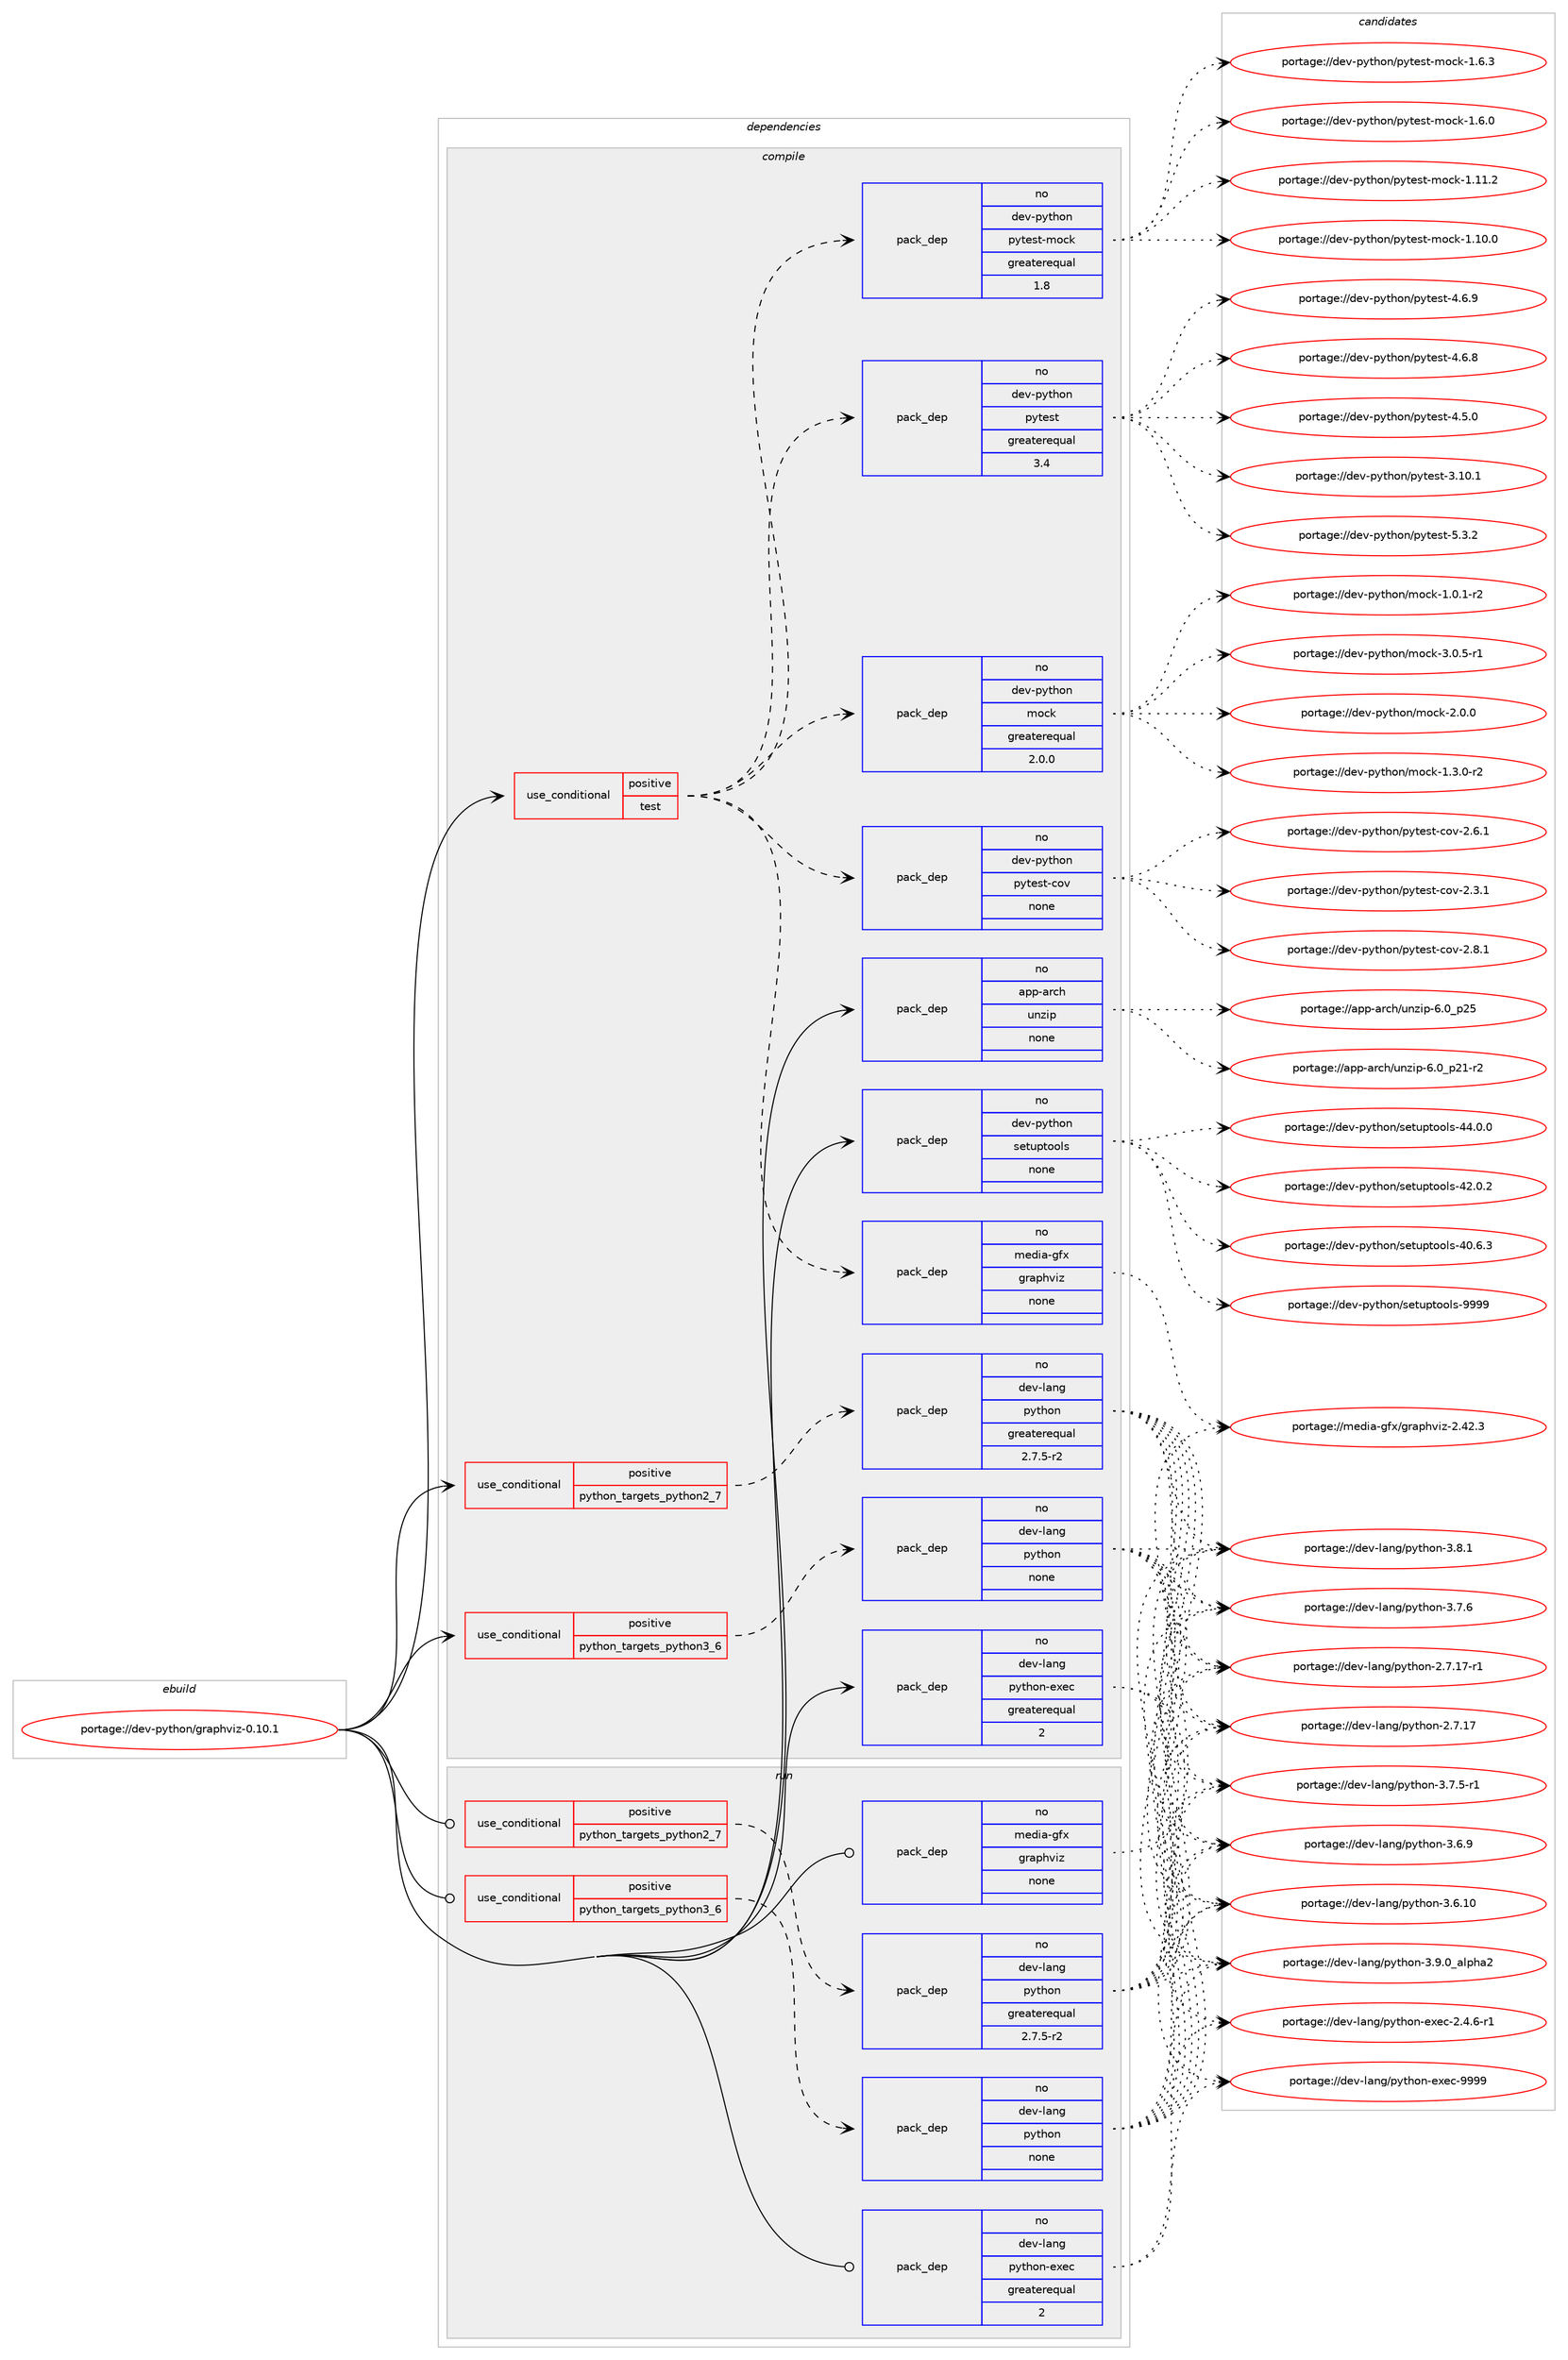 digraph prolog {

# *************
# Graph options
# *************

newrank=true;
concentrate=true;
compound=true;
graph [rankdir=LR,fontname=Helvetica,fontsize=10,ranksep=1.5];#, ranksep=2.5, nodesep=0.2];
edge  [arrowhead=vee];
node  [fontname=Helvetica,fontsize=10];

# **********
# The ebuild
# **********

subgraph cluster_leftcol {
color=gray;
label=<<i>ebuild</i>>;
id [label="portage://dev-python/graphviz-0.10.1", color=red, width=4, href="../dev-python/graphviz-0.10.1.svg"];
}

# ****************
# The dependencies
# ****************

subgraph cluster_midcol {
color=gray;
label=<<i>dependencies</i>>;
subgraph cluster_compile {
fillcolor="#eeeeee";
style=filled;
label=<<i>compile</i>>;
subgraph cond115160 {
dependency458097 [label=<<TABLE BORDER="0" CELLBORDER="1" CELLSPACING="0" CELLPADDING="4"><TR><TD ROWSPAN="3" CELLPADDING="10">use_conditional</TD></TR><TR><TD>positive</TD></TR><TR><TD>python_targets_python2_7</TD></TR></TABLE>>, shape=none, color=red];
subgraph pack337953 {
dependency458098 [label=<<TABLE BORDER="0" CELLBORDER="1" CELLSPACING="0" CELLPADDING="4" WIDTH="220"><TR><TD ROWSPAN="6" CELLPADDING="30">pack_dep</TD></TR><TR><TD WIDTH="110">no</TD></TR><TR><TD>dev-lang</TD></TR><TR><TD>python</TD></TR><TR><TD>greaterequal</TD></TR><TR><TD>2.7.5-r2</TD></TR></TABLE>>, shape=none, color=blue];
}
dependency458097:e -> dependency458098:w [weight=20,style="dashed",arrowhead="vee"];
}
id:e -> dependency458097:w [weight=20,style="solid",arrowhead="vee"];
subgraph cond115161 {
dependency458099 [label=<<TABLE BORDER="0" CELLBORDER="1" CELLSPACING="0" CELLPADDING="4"><TR><TD ROWSPAN="3" CELLPADDING="10">use_conditional</TD></TR><TR><TD>positive</TD></TR><TR><TD>python_targets_python3_6</TD></TR></TABLE>>, shape=none, color=red];
subgraph pack337954 {
dependency458100 [label=<<TABLE BORDER="0" CELLBORDER="1" CELLSPACING="0" CELLPADDING="4" WIDTH="220"><TR><TD ROWSPAN="6" CELLPADDING="30">pack_dep</TD></TR><TR><TD WIDTH="110">no</TD></TR><TR><TD>dev-lang</TD></TR><TR><TD>python</TD></TR><TR><TD>none</TD></TR><TR><TD></TD></TR></TABLE>>, shape=none, color=blue];
}
dependency458099:e -> dependency458100:w [weight=20,style="dashed",arrowhead="vee"];
}
id:e -> dependency458099:w [weight=20,style="solid",arrowhead="vee"];
subgraph cond115162 {
dependency458101 [label=<<TABLE BORDER="0" CELLBORDER="1" CELLSPACING="0" CELLPADDING="4"><TR><TD ROWSPAN="3" CELLPADDING="10">use_conditional</TD></TR><TR><TD>positive</TD></TR><TR><TD>test</TD></TR></TABLE>>, shape=none, color=red];
subgraph pack337955 {
dependency458102 [label=<<TABLE BORDER="0" CELLBORDER="1" CELLSPACING="0" CELLPADDING="4" WIDTH="220"><TR><TD ROWSPAN="6" CELLPADDING="30">pack_dep</TD></TR><TR><TD WIDTH="110">no</TD></TR><TR><TD>media-gfx</TD></TR><TR><TD>graphviz</TD></TR><TR><TD>none</TD></TR><TR><TD></TD></TR></TABLE>>, shape=none, color=blue];
}
dependency458101:e -> dependency458102:w [weight=20,style="dashed",arrowhead="vee"];
subgraph pack337956 {
dependency458103 [label=<<TABLE BORDER="0" CELLBORDER="1" CELLSPACING="0" CELLPADDING="4" WIDTH="220"><TR><TD ROWSPAN="6" CELLPADDING="30">pack_dep</TD></TR><TR><TD WIDTH="110">no</TD></TR><TR><TD>dev-python</TD></TR><TR><TD>mock</TD></TR><TR><TD>greaterequal</TD></TR><TR><TD>2.0.0</TD></TR></TABLE>>, shape=none, color=blue];
}
dependency458101:e -> dependency458103:w [weight=20,style="dashed",arrowhead="vee"];
subgraph pack337957 {
dependency458104 [label=<<TABLE BORDER="0" CELLBORDER="1" CELLSPACING="0" CELLPADDING="4" WIDTH="220"><TR><TD ROWSPAN="6" CELLPADDING="30">pack_dep</TD></TR><TR><TD WIDTH="110">no</TD></TR><TR><TD>dev-python</TD></TR><TR><TD>pytest</TD></TR><TR><TD>greaterequal</TD></TR><TR><TD>3.4</TD></TR></TABLE>>, shape=none, color=blue];
}
dependency458101:e -> dependency458104:w [weight=20,style="dashed",arrowhead="vee"];
subgraph pack337958 {
dependency458105 [label=<<TABLE BORDER="0" CELLBORDER="1" CELLSPACING="0" CELLPADDING="4" WIDTH="220"><TR><TD ROWSPAN="6" CELLPADDING="30">pack_dep</TD></TR><TR><TD WIDTH="110">no</TD></TR><TR><TD>dev-python</TD></TR><TR><TD>pytest-mock</TD></TR><TR><TD>greaterequal</TD></TR><TR><TD>1.8</TD></TR></TABLE>>, shape=none, color=blue];
}
dependency458101:e -> dependency458105:w [weight=20,style="dashed",arrowhead="vee"];
subgraph pack337959 {
dependency458106 [label=<<TABLE BORDER="0" CELLBORDER="1" CELLSPACING="0" CELLPADDING="4" WIDTH="220"><TR><TD ROWSPAN="6" CELLPADDING="30">pack_dep</TD></TR><TR><TD WIDTH="110">no</TD></TR><TR><TD>dev-python</TD></TR><TR><TD>pytest-cov</TD></TR><TR><TD>none</TD></TR><TR><TD></TD></TR></TABLE>>, shape=none, color=blue];
}
dependency458101:e -> dependency458106:w [weight=20,style="dashed",arrowhead="vee"];
}
id:e -> dependency458101:w [weight=20,style="solid",arrowhead="vee"];
subgraph pack337960 {
dependency458107 [label=<<TABLE BORDER="0" CELLBORDER="1" CELLSPACING="0" CELLPADDING="4" WIDTH="220"><TR><TD ROWSPAN="6" CELLPADDING="30">pack_dep</TD></TR><TR><TD WIDTH="110">no</TD></TR><TR><TD>app-arch</TD></TR><TR><TD>unzip</TD></TR><TR><TD>none</TD></TR><TR><TD></TD></TR></TABLE>>, shape=none, color=blue];
}
id:e -> dependency458107:w [weight=20,style="solid",arrowhead="vee"];
subgraph pack337961 {
dependency458108 [label=<<TABLE BORDER="0" CELLBORDER="1" CELLSPACING="0" CELLPADDING="4" WIDTH="220"><TR><TD ROWSPAN="6" CELLPADDING="30">pack_dep</TD></TR><TR><TD WIDTH="110">no</TD></TR><TR><TD>dev-lang</TD></TR><TR><TD>python-exec</TD></TR><TR><TD>greaterequal</TD></TR><TR><TD>2</TD></TR></TABLE>>, shape=none, color=blue];
}
id:e -> dependency458108:w [weight=20,style="solid",arrowhead="vee"];
subgraph pack337962 {
dependency458109 [label=<<TABLE BORDER="0" CELLBORDER="1" CELLSPACING="0" CELLPADDING="4" WIDTH="220"><TR><TD ROWSPAN="6" CELLPADDING="30">pack_dep</TD></TR><TR><TD WIDTH="110">no</TD></TR><TR><TD>dev-python</TD></TR><TR><TD>setuptools</TD></TR><TR><TD>none</TD></TR><TR><TD></TD></TR></TABLE>>, shape=none, color=blue];
}
id:e -> dependency458109:w [weight=20,style="solid",arrowhead="vee"];
}
subgraph cluster_compileandrun {
fillcolor="#eeeeee";
style=filled;
label=<<i>compile and run</i>>;
}
subgraph cluster_run {
fillcolor="#eeeeee";
style=filled;
label=<<i>run</i>>;
subgraph cond115163 {
dependency458110 [label=<<TABLE BORDER="0" CELLBORDER="1" CELLSPACING="0" CELLPADDING="4"><TR><TD ROWSPAN="3" CELLPADDING="10">use_conditional</TD></TR><TR><TD>positive</TD></TR><TR><TD>python_targets_python2_7</TD></TR></TABLE>>, shape=none, color=red];
subgraph pack337963 {
dependency458111 [label=<<TABLE BORDER="0" CELLBORDER="1" CELLSPACING="0" CELLPADDING="4" WIDTH="220"><TR><TD ROWSPAN="6" CELLPADDING="30">pack_dep</TD></TR><TR><TD WIDTH="110">no</TD></TR><TR><TD>dev-lang</TD></TR><TR><TD>python</TD></TR><TR><TD>greaterequal</TD></TR><TR><TD>2.7.5-r2</TD></TR></TABLE>>, shape=none, color=blue];
}
dependency458110:e -> dependency458111:w [weight=20,style="dashed",arrowhead="vee"];
}
id:e -> dependency458110:w [weight=20,style="solid",arrowhead="odot"];
subgraph cond115164 {
dependency458112 [label=<<TABLE BORDER="0" CELLBORDER="1" CELLSPACING="0" CELLPADDING="4"><TR><TD ROWSPAN="3" CELLPADDING="10">use_conditional</TD></TR><TR><TD>positive</TD></TR><TR><TD>python_targets_python3_6</TD></TR></TABLE>>, shape=none, color=red];
subgraph pack337964 {
dependency458113 [label=<<TABLE BORDER="0" CELLBORDER="1" CELLSPACING="0" CELLPADDING="4" WIDTH="220"><TR><TD ROWSPAN="6" CELLPADDING="30">pack_dep</TD></TR><TR><TD WIDTH="110">no</TD></TR><TR><TD>dev-lang</TD></TR><TR><TD>python</TD></TR><TR><TD>none</TD></TR><TR><TD></TD></TR></TABLE>>, shape=none, color=blue];
}
dependency458112:e -> dependency458113:w [weight=20,style="dashed",arrowhead="vee"];
}
id:e -> dependency458112:w [weight=20,style="solid",arrowhead="odot"];
subgraph pack337965 {
dependency458114 [label=<<TABLE BORDER="0" CELLBORDER="1" CELLSPACING="0" CELLPADDING="4" WIDTH="220"><TR><TD ROWSPAN="6" CELLPADDING="30">pack_dep</TD></TR><TR><TD WIDTH="110">no</TD></TR><TR><TD>dev-lang</TD></TR><TR><TD>python-exec</TD></TR><TR><TD>greaterequal</TD></TR><TR><TD>2</TD></TR></TABLE>>, shape=none, color=blue];
}
id:e -> dependency458114:w [weight=20,style="solid",arrowhead="odot"];
subgraph pack337966 {
dependency458115 [label=<<TABLE BORDER="0" CELLBORDER="1" CELLSPACING="0" CELLPADDING="4" WIDTH="220"><TR><TD ROWSPAN="6" CELLPADDING="30">pack_dep</TD></TR><TR><TD WIDTH="110">no</TD></TR><TR><TD>media-gfx</TD></TR><TR><TD>graphviz</TD></TR><TR><TD>none</TD></TR><TR><TD></TD></TR></TABLE>>, shape=none, color=blue];
}
id:e -> dependency458115:w [weight=20,style="solid",arrowhead="odot"];
}
}

# **************
# The candidates
# **************

subgraph cluster_choices {
rank=same;
color=gray;
label=<<i>candidates</i>>;

subgraph choice337953 {
color=black;
nodesep=1;
choice10010111845108971101034711212111610411111045514657464895971081121049750 [label="portage://dev-lang/python-3.9.0_alpha2", color=red, width=4,href="../dev-lang/python-3.9.0_alpha2.svg"];
choice100101118451089711010347112121116104111110455146564649 [label="portage://dev-lang/python-3.8.1", color=red, width=4,href="../dev-lang/python-3.8.1.svg"];
choice100101118451089711010347112121116104111110455146554654 [label="portage://dev-lang/python-3.7.6", color=red, width=4,href="../dev-lang/python-3.7.6.svg"];
choice1001011184510897110103471121211161041111104551465546534511449 [label="portage://dev-lang/python-3.7.5-r1", color=red, width=4,href="../dev-lang/python-3.7.5-r1.svg"];
choice100101118451089711010347112121116104111110455146544657 [label="portage://dev-lang/python-3.6.9", color=red, width=4,href="../dev-lang/python-3.6.9.svg"];
choice10010111845108971101034711212111610411111045514654464948 [label="portage://dev-lang/python-3.6.10", color=red, width=4,href="../dev-lang/python-3.6.10.svg"];
choice100101118451089711010347112121116104111110455046554649554511449 [label="portage://dev-lang/python-2.7.17-r1", color=red, width=4,href="../dev-lang/python-2.7.17-r1.svg"];
choice10010111845108971101034711212111610411111045504655464955 [label="portage://dev-lang/python-2.7.17", color=red, width=4,href="../dev-lang/python-2.7.17.svg"];
dependency458098:e -> choice10010111845108971101034711212111610411111045514657464895971081121049750:w [style=dotted,weight="100"];
dependency458098:e -> choice100101118451089711010347112121116104111110455146564649:w [style=dotted,weight="100"];
dependency458098:e -> choice100101118451089711010347112121116104111110455146554654:w [style=dotted,weight="100"];
dependency458098:e -> choice1001011184510897110103471121211161041111104551465546534511449:w [style=dotted,weight="100"];
dependency458098:e -> choice100101118451089711010347112121116104111110455146544657:w [style=dotted,weight="100"];
dependency458098:e -> choice10010111845108971101034711212111610411111045514654464948:w [style=dotted,weight="100"];
dependency458098:e -> choice100101118451089711010347112121116104111110455046554649554511449:w [style=dotted,weight="100"];
dependency458098:e -> choice10010111845108971101034711212111610411111045504655464955:w [style=dotted,weight="100"];
}
subgraph choice337954 {
color=black;
nodesep=1;
choice10010111845108971101034711212111610411111045514657464895971081121049750 [label="portage://dev-lang/python-3.9.0_alpha2", color=red, width=4,href="../dev-lang/python-3.9.0_alpha2.svg"];
choice100101118451089711010347112121116104111110455146564649 [label="portage://dev-lang/python-3.8.1", color=red, width=4,href="../dev-lang/python-3.8.1.svg"];
choice100101118451089711010347112121116104111110455146554654 [label="portage://dev-lang/python-3.7.6", color=red, width=4,href="../dev-lang/python-3.7.6.svg"];
choice1001011184510897110103471121211161041111104551465546534511449 [label="portage://dev-lang/python-3.7.5-r1", color=red, width=4,href="../dev-lang/python-3.7.5-r1.svg"];
choice100101118451089711010347112121116104111110455146544657 [label="portage://dev-lang/python-3.6.9", color=red, width=4,href="../dev-lang/python-3.6.9.svg"];
choice10010111845108971101034711212111610411111045514654464948 [label="portage://dev-lang/python-3.6.10", color=red, width=4,href="../dev-lang/python-3.6.10.svg"];
choice100101118451089711010347112121116104111110455046554649554511449 [label="portage://dev-lang/python-2.7.17-r1", color=red, width=4,href="../dev-lang/python-2.7.17-r1.svg"];
choice10010111845108971101034711212111610411111045504655464955 [label="portage://dev-lang/python-2.7.17", color=red, width=4,href="../dev-lang/python-2.7.17.svg"];
dependency458100:e -> choice10010111845108971101034711212111610411111045514657464895971081121049750:w [style=dotted,weight="100"];
dependency458100:e -> choice100101118451089711010347112121116104111110455146564649:w [style=dotted,weight="100"];
dependency458100:e -> choice100101118451089711010347112121116104111110455146554654:w [style=dotted,weight="100"];
dependency458100:e -> choice1001011184510897110103471121211161041111104551465546534511449:w [style=dotted,weight="100"];
dependency458100:e -> choice100101118451089711010347112121116104111110455146544657:w [style=dotted,weight="100"];
dependency458100:e -> choice10010111845108971101034711212111610411111045514654464948:w [style=dotted,weight="100"];
dependency458100:e -> choice100101118451089711010347112121116104111110455046554649554511449:w [style=dotted,weight="100"];
dependency458100:e -> choice10010111845108971101034711212111610411111045504655464955:w [style=dotted,weight="100"];
}
subgraph choice337955 {
color=black;
nodesep=1;
choice1091011001059745103102120471031149711210411810512245504652504651 [label="portage://media-gfx/graphviz-2.42.3", color=red, width=4,href="../media-gfx/graphviz-2.42.3.svg"];
dependency458102:e -> choice1091011001059745103102120471031149711210411810512245504652504651:w [style=dotted,weight="100"];
}
subgraph choice337956 {
color=black;
nodesep=1;
choice1001011184511212111610411111047109111991074551464846534511449 [label="portage://dev-python/mock-3.0.5-r1", color=red, width=4,href="../dev-python/mock-3.0.5-r1.svg"];
choice100101118451121211161041111104710911199107455046484648 [label="portage://dev-python/mock-2.0.0", color=red, width=4,href="../dev-python/mock-2.0.0.svg"];
choice1001011184511212111610411111047109111991074549465146484511450 [label="portage://dev-python/mock-1.3.0-r2", color=red, width=4,href="../dev-python/mock-1.3.0-r2.svg"];
choice1001011184511212111610411111047109111991074549464846494511450 [label="portage://dev-python/mock-1.0.1-r2", color=red, width=4,href="../dev-python/mock-1.0.1-r2.svg"];
dependency458103:e -> choice1001011184511212111610411111047109111991074551464846534511449:w [style=dotted,weight="100"];
dependency458103:e -> choice100101118451121211161041111104710911199107455046484648:w [style=dotted,weight="100"];
dependency458103:e -> choice1001011184511212111610411111047109111991074549465146484511450:w [style=dotted,weight="100"];
dependency458103:e -> choice1001011184511212111610411111047109111991074549464846494511450:w [style=dotted,weight="100"];
}
subgraph choice337957 {
color=black;
nodesep=1;
choice1001011184511212111610411111047112121116101115116455346514650 [label="portage://dev-python/pytest-5.3.2", color=red, width=4,href="../dev-python/pytest-5.3.2.svg"];
choice1001011184511212111610411111047112121116101115116455246544657 [label="portage://dev-python/pytest-4.6.9", color=red, width=4,href="../dev-python/pytest-4.6.9.svg"];
choice1001011184511212111610411111047112121116101115116455246544656 [label="portage://dev-python/pytest-4.6.8", color=red, width=4,href="../dev-python/pytest-4.6.8.svg"];
choice1001011184511212111610411111047112121116101115116455246534648 [label="portage://dev-python/pytest-4.5.0", color=red, width=4,href="../dev-python/pytest-4.5.0.svg"];
choice100101118451121211161041111104711212111610111511645514649484649 [label="portage://dev-python/pytest-3.10.1", color=red, width=4,href="../dev-python/pytest-3.10.1.svg"];
dependency458104:e -> choice1001011184511212111610411111047112121116101115116455346514650:w [style=dotted,weight="100"];
dependency458104:e -> choice1001011184511212111610411111047112121116101115116455246544657:w [style=dotted,weight="100"];
dependency458104:e -> choice1001011184511212111610411111047112121116101115116455246544656:w [style=dotted,weight="100"];
dependency458104:e -> choice1001011184511212111610411111047112121116101115116455246534648:w [style=dotted,weight="100"];
dependency458104:e -> choice100101118451121211161041111104711212111610111511645514649484649:w [style=dotted,weight="100"];
}
subgraph choice337958 {
color=black;
nodesep=1;
choice10010111845112121116104111110471121211161011151164510911199107454946544651 [label="portage://dev-python/pytest-mock-1.6.3", color=red, width=4,href="../dev-python/pytest-mock-1.6.3.svg"];
choice10010111845112121116104111110471121211161011151164510911199107454946544648 [label="portage://dev-python/pytest-mock-1.6.0", color=red, width=4,href="../dev-python/pytest-mock-1.6.0.svg"];
choice1001011184511212111610411111047112121116101115116451091119910745494649494650 [label="portage://dev-python/pytest-mock-1.11.2", color=red, width=4,href="../dev-python/pytest-mock-1.11.2.svg"];
choice1001011184511212111610411111047112121116101115116451091119910745494649484648 [label="portage://dev-python/pytest-mock-1.10.0", color=red, width=4,href="../dev-python/pytest-mock-1.10.0.svg"];
dependency458105:e -> choice10010111845112121116104111110471121211161011151164510911199107454946544651:w [style=dotted,weight="100"];
dependency458105:e -> choice10010111845112121116104111110471121211161011151164510911199107454946544648:w [style=dotted,weight="100"];
dependency458105:e -> choice1001011184511212111610411111047112121116101115116451091119910745494649494650:w [style=dotted,weight="100"];
dependency458105:e -> choice1001011184511212111610411111047112121116101115116451091119910745494649484648:w [style=dotted,weight="100"];
}
subgraph choice337959 {
color=black;
nodesep=1;
choice10010111845112121116104111110471121211161011151164599111118455046564649 [label="portage://dev-python/pytest-cov-2.8.1", color=red, width=4,href="../dev-python/pytest-cov-2.8.1.svg"];
choice10010111845112121116104111110471121211161011151164599111118455046544649 [label="portage://dev-python/pytest-cov-2.6.1", color=red, width=4,href="../dev-python/pytest-cov-2.6.1.svg"];
choice10010111845112121116104111110471121211161011151164599111118455046514649 [label="portage://dev-python/pytest-cov-2.3.1", color=red, width=4,href="../dev-python/pytest-cov-2.3.1.svg"];
dependency458106:e -> choice10010111845112121116104111110471121211161011151164599111118455046564649:w [style=dotted,weight="100"];
dependency458106:e -> choice10010111845112121116104111110471121211161011151164599111118455046544649:w [style=dotted,weight="100"];
dependency458106:e -> choice10010111845112121116104111110471121211161011151164599111118455046514649:w [style=dotted,weight="100"];
}
subgraph choice337960 {
color=black;
nodesep=1;
choice971121124597114991044711711012210511245544648951125053 [label="portage://app-arch/unzip-6.0_p25", color=red, width=4,href="../app-arch/unzip-6.0_p25.svg"];
choice9711211245971149910447117110122105112455446489511250494511450 [label="portage://app-arch/unzip-6.0_p21-r2", color=red, width=4,href="../app-arch/unzip-6.0_p21-r2.svg"];
dependency458107:e -> choice971121124597114991044711711012210511245544648951125053:w [style=dotted,weight="100"];
dependency458107:e -> choice9711211245971149910447117110122105112455446489511250494511450:w [style=dotted,weight="100"];
}
subgraph choice337961 {
color=black;
nodesep=1;
choice10010111845108971101034711212111610411111045101120101994557575757 [label="portage://dev-lang/python-exec-9999", color=red, width=4,href="../dev-lang/python-exec-9999.svg"];
choice10010111845108971101034711212111610411111045101120101994550465246544511449 [label="portage://dev-lang/python-exec-2.4.6-r1", color=red, width=4,href="../dev-lang/python-exec-2.4.6-r1.svg"];
dependency458108:e -> choice10010111845108971101034711212111610411111045101120101994557575757:w [style=dotted,weight="100"];
dependency458108:e -> choice10010111845108971101034711212111610411111045101120101994550465246544511449:w [style=dotted,weight="100"];
}
subgraph choice337962 {
color=black;
nodesep=1;
choice10010111845112121116104111110471151011161171121161111111081154557575757 [label="portage://dev-python/setuptools-9999", color=red, width=4,href="../dev-python/setuptools-9999.svg"];
choice100101118451121211161041111104711510111611711211611111110811545525246484648 [label="portage://dev-python/setuptools-44.0.0", color=red, width=4,href="../dev-python/setuptools-44.0.0.svg"];
choice100101118451121211161041111104711510111611711211611111110811545525046484650 [label="portage://dev-python/setuptools-42.0.2", color=red, width=4,href="../dev-python/setuptools-42.0.2.svg"];
choice100101118451121211161041111104711510111611711211611111110811545524846544651 [label="portage://dev-python/setuptools-40.6.3", color=red, width=4,href="../dev-python/setuptools-40.6.3.svg"];
dependency458109:e -> choice10010111845112121116104111110471151011161171121161111111081154557575757:w [style=dotted,weight="100"];
dependency458109:e -> choice100101118451121211161041111104711510111611711211611111110811545525246484648:w [style=dotted,weight="100"];
dependency458109:e -> choice100101118451121211161041111104711510111611711211611111110811545525046484650:w [style=dotted,weight="100"];
dependency458109:e -> choice100101118451121211161041111104711510111611711211611111110811545524846544651:w [style=dotted,weight="100"];
}
subgraph choice337963 {
color=black;
nodesep=1;
choice10010111845108971101034711212111610411111045514657464895971081121049750 [label="portage://dev-lang/python-3.9.0_alpha2", color=red, width=4,href="../dev-lang/python-3.9.0_alpha2.svg"];
choice100101118451089711010347112121116104111110455146564649 [label="portage://dev-lang/python-3.8.1", color=red, width=4,href="../dev-lang/python-3.8.1.svg"];
choice100101118451089711010347112121116104111110455146554654 [label="portage://dev-lang/python-3.7.6", color=red, width=4,href="../dev-lang/python-3.7.6.svg"];
choice1001011184510897110103471121211161041111104551465546534511449 [label="portage://dev-lang/python-3.7.5-r1", color=red, width=4,href="../dev-lang/python-3.7.5-r1.svg"];
choice100101118451089711010347112121116104111110455146544657 [label="portage://dev-lang/python-3.6.9", color=red, width=4,href="../dev-lang/python-3.6.9.svg"];
choice10010111845108971101034711212111610411111045514654464948 [label="portage://dev-lang/python-3.6.10", color=red, width=4,href="../dev-lang/python-3.6.10.svg"];
choice100101118451089711010347112121116104111110455046554649554511449 [label="portage://dev-lang/python-2.7.17-r1", color=red, width=4,href="../dev-lang/python-2.7.17-r1.svg"];
choice10010111845108971101034711212111610411111045504655464955 [label="portage://dev-lang/python-2.7.17", color=red, width=4,href="../dev-lang/python-2.7.17.svg"];
dependency458111:e -> choice10010111845108971101034711212111610411111045514657464895971081121049750:w [style=dotted,weight="100"];
dependency458111:e -> choice100101118451089711010347112121116104111110455146564649:w [style=dotted,weight="100"];
dependency458111:e -> choice100101118451089711010347112121116104111110455146554654:w [style=dotted,weight="100"];
dependency458111:e -> choice1001011184510897110103471121211161041111104551465546534511449:w [style=dotted,weight="100"];
dependency458111:e -> choice100101118451089711010347112121116104111110455146544657:w [style=dotted,weight="100"];
dependency458111:e -> choice10010111845108971101034711212111610411111045514654464948:w [style=dotted,weight="100"];
dependency458111:e -> choice100101118451089711010347112121116104111110455046554649554511449:w [style=dotted,weight="100"];
dependency458111:e -> choice10010111845108971101034711212111610411111045504655464955:w [style=dotted,weight="100"];
}
subgraph choice337964 {
color=black;
nodesep=1;
choice10010111845108971101034711212111610411111045514657464895971081121049750 [label="portage://dev-lang/python-3.9.0_alpha2", color=red, width=4,href="../dev-lang/python-3.9.0_alpha2.svg"];
choice100101118451089711010347112121116104111110455146564649 [label="portage://dev-lang/python-3.8.1", color=red, width=4,href="../dev-lang/python-3.8.1.svg"];
choice100101118451089711010347112121116104111110455146554654 [label="portage://dev-lang/python-3.7.6", color=red, width=4,href="../dev-lang/python-3.7.6.svg"];
choice1001011184510897110103471121211161041111104551465546534511449 [label="portage://dev-lang/python-3.7.5-r1", color=red, width=4,href="../dev-lang/python-3.7.5-r1.svg"];
choice100101118451089711010347112121116104111110455146544657 [label="portage://dev-lang/python-3.6.9", color=red, width=4,href="../dev-lang/python-3.6.9.svg"];
choice10010111845108971101034711212111610411111045514654464948 [label="portage://dev-lang/python-3.6.10", color=red, width=4,href="../dev-lang/python-3.6.10.svg"];
choice100101118451089711010347112121116104111110455046554649554511449 [label="portage://dev-lang/python-2.7.17-r1", color=red, width=4,href="../dev-lang/python-2.7.17-r1.svg"];
choice10010111845108971101034711212111610411111045504655464955 [label="portage://dev-lang/python-2.7.17", color=red, width=4,href="../dev-lang/python-2.7.17.svg"];
dependency458113:e -> choice10010111845108971101034711212111610411111045514657464895971081121049750:w [style=dotted,weight="100"];
dependency458113:e -> choice100101118451089711010347112121116104111110455146564649:w [style=dotted,weight="100"];
dependency458113:e -> choice100101118451089711010347112121116104111110455146554654:w [style=dotted,weight="100"];
dependency458113:e -> choice1001011184510897110103471121211161041111104551465546534511449:w [style=dotted,weight="100"];
dependency458113:e -> choice100101118451089711010347112121116104111110455146544657:w [style=dotted,weight="100"];
dependency458113:e -> choice10010111845108971101034711212111610411111045514654464948:w [style=dotted,weight="100"];
dependency458113:e -> choice100101118451089711010347112121116104111110455046554649554511449:w [style=dotted,weight="100"];
dependency458113:e -> choice10010111845108971101034711212111610411111045504655464955:w [style=dotted,weight="100"];
}
subgraph choice337965 {
color=black;
nodesep=1;
choice10010111845108971101034711212111610411111045101120101994557575757 [label="portage://dev-lang/python-exec-9999", color=red, width=4,href="../dev-lang/python-exec-9999.svg"];
choice10010111845108971101034711212111610411111045101120101994550465246544511449 [label="portage://dev-lang/python-exec-2.4.6-r1", color=red, width=4,href="../dev-lang/python-exec-2.4.6-r1.svg"];
dependency458114:e -> choice10010111845108971101034711212111610411111045101120101994557575757:w [style=dotted,weight="100"];
dependency458114:e -> choice10010111845108971101034711212111610411111045101120101994550465246544511449:w [style=dotted,weight="100"];
}
subgraph choice337966 {
color=black;
nodesep=1;
choice1091011001059745103102120471031149711210411810512245504652504651 [label="portage://media-gfx/graphviz-2.42.3", color=red, width=4,href="../media-gfx/graphviz-2.42.3.svg"];
dependency458115:e -> choice1091011001059745103102120471031149711210411810512245504652504651:w [style=dotted,weight="100"];
}
}

}
